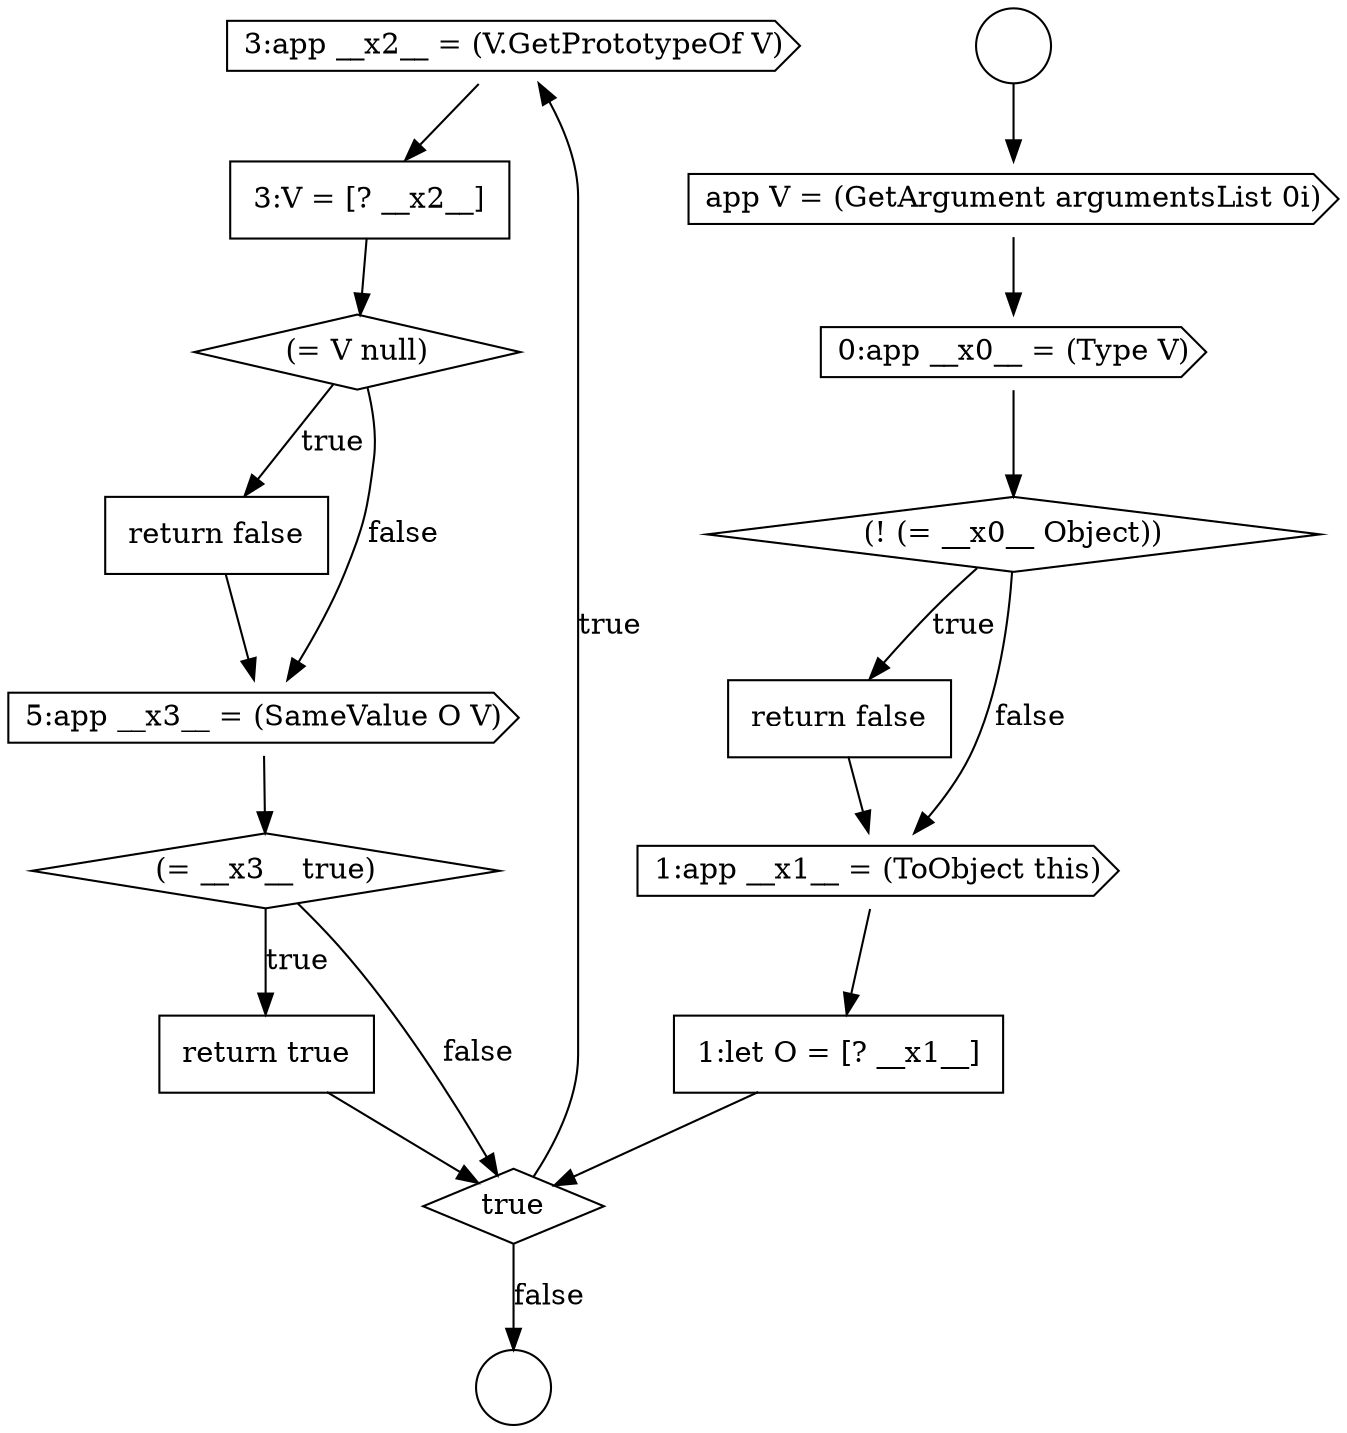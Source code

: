 digraph {
  node11517 [shape=cds, label=<<font color="black">3:app __x2__ = (V.GetPrototypeOf V)</font>> color="black" fillcolor="white" style=filled]
  node11513 [shape=none, margin=0, label=<<font color="black">
    <table border="0" cellborder="1" cellspacing="0" cellpadding="10">
      <tr><td align="left">return false</td></tr>
    </table>
  </font>> color="black" fillcolor="white" style=filled]
  node11523 [shape=none, margin=0, label=<<font color="black">
    <table border="0" cellborder="1" cellspacing="0" cellpadding="10">
      <tr><td align="left">return true</td></tr>
    </table>
  </font>> color="black" fillcolor="white" style=filled]
  node11520 [shape=none, margin=0, label=<<font color="black">
    <table border="0" cellborder="1" cellspacing="0" cellpadding="10">
      <tr><td align="left">return false</td></tr>
    </table>
  </font>> color="black" fillcolor="white" style=filled]
  node11516 [shape=diamond, label=<<font color="black">true</font>> color="black" fillcolor="white" style=filled]
  node11515 [shape=none, margin=0, label=<<font color="black">
    <table border="0" cellborder="1" cellspacing="0" cellpadding="10">
      <tr><td align="left">1:let O = [? __x1__]</td></tr>
    </table>
  </font>> color="black" fillcolor="white" style=filled]
  node11508 [shape=circle label=" " color="black" fillcolor="white" style=filled]
  node11518 [shape=none, margin=0, label=<<font color="black">
    <table border="0" cellborder="1" cellspacing="0" cellpadding="10">
      <tr><td align="left">3:V = [? __x2__]</td></tr>
    </table>
  </font>> color="black" fillcolor="white" style=filled]
  node11514 [shape=cds, label=<<font color="black">1:app __x1__ = (ToObject this)</font>> color="black" fillcolor="white" style=filled]
  node11511 [shape=cds, label=<<font color="black">0:app __x0__ = (Type V)</font>> color="black" fillcolor="white" style=filled]
  node11512 [shape=diamond, label=<<font color="black">(! (= __x0__ Object))</font>> color="black" fillcolor="white" style=filled]
  node11510 [shape=cds, label=<<font color="black">app V = (GetArgument argumentsList 0i)</font>> color="black" fillcolor="white" style=filled]
  node11519 [shape=diamond, label=<<font color="black">(= V null)</font>> color="black" fillcolor="white" style=filled]
  node11521 [shape=cds, label=<<font color="black">5:app __x3__ = (SameValue O V)</font>> color="black" fillcolor="white" style=filled]
  node11522 [shape=diamond, label=<<font color="black">(= __x3__ true)</font>> color="black" fillcolor="white" style=filled]
  node11509 [shape=circle label=" " color="black" fillcolor="white" style=filled]
  node11515 -> node11516 [ color="black"]
  node11511 -> node11512 [ color="black"]
  node11517 -> node11518 [ color="black"]
  node11520 -> node11521 [ color="black"]
  node11514 -> node11515 [ color="black"]
  node11518 -> node11519 [ color="black"]
  node11521 -> node11522 [ color="black"]
  node11512 -> node11513 [label=<<font color="black">true</font>> color="black"]
  node11512 -> node11514 [label=<<font color="black">false</font>> color="black"]
  node11513 -> node11514 [ color="black"]
  node11516 -> node11517 [label=<<font color="black">true</font>> color="black"]
  node11516 -> node11509 [label=<<font color="black">false</font>> color="black"]
  node11522 -> node11523 [label=<<font color="black">true</font>> color="black"]
  node11522 -> node11516 [label=<<font color="black">false</font>> color="black"]
  node11510 -> node11511 [ color="black"]
  node11519 -> node11520 [label=<<font color="black">true</font>> color="black"]
  node11519 -> node11521 [label=<<font color="black">false</font>> color="black"]
  node11523 -> node11516 [ color="black"]
  node11508 -> node11510 [ color="black"]
}
